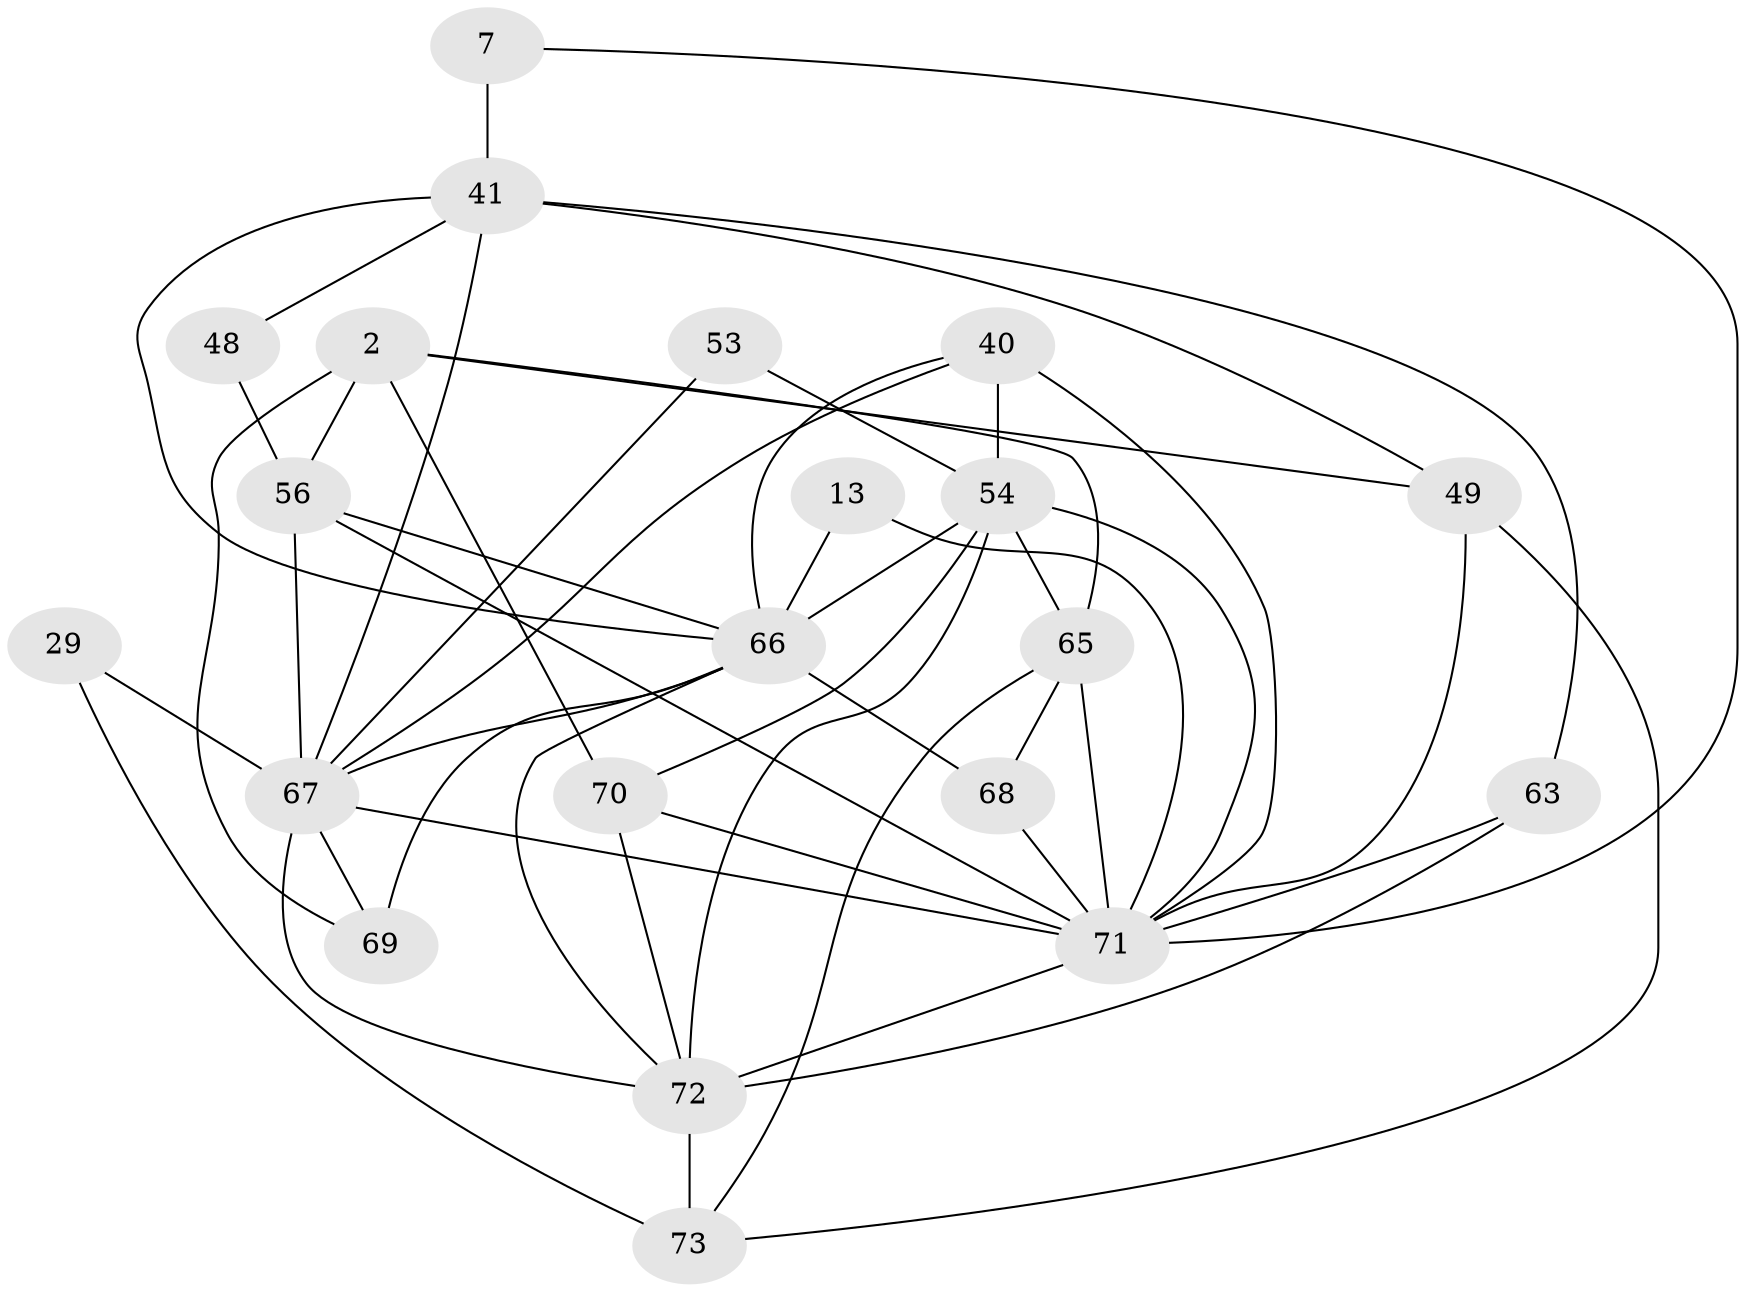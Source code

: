 // original degree distribution, {6: 0.0821917808219178, 5: 0.2054794520547945, 3: 0.2328767123287671, 2: 0.1780821917808219, 4: 0.2465753424657534, 7: 0.0273972602739726, 9: 0.0273972602739726}
// Generated by graph-tools (version 1.1) at 2025/53/03/04/25 21:53:45]
// undirected, 21 vertices, 50 edges
graph export_dot {
graph [start="1"]
  node [color=gray90,style=filled];
  2;
  7;
  13;
  29;
  40 [super="+34"];
  41 [super="+31"];
  48;
  49;
  53;
  54 [super="+10+8+11+43+32"];
  56 [super="+3+39"];
  63;
  65 [super="+64"];
  66 [super="+1+5+47+51"];
  67 [super="+59+44+36"];
  68 [super="+28+42"];
  69 [super="+35"];
  70 [super="+24+38"];
  71 [super="+6+37+62+60+58"];
  72 [super="+57+55+61+12+19"];
  73 [super="+52"];
  2 -- 49;
  2 -- 69 [weight=2];
  2 -- 70;
  2 -- 56;
  2 -- 65;
  7 -- 41 [weight=2];
  7 -- 71;
  13 -- 66;
  13 -- 71;
  29 -- 73 [weight=2];
  29 -- 67 [weight=2];
  40 -- 54 [weight=3];
  40 -- 67 [weight=2];
  40 -- 71 [weight=4];
  40 -- 66;
  41 -- 49 [weight=2];
  41 -- 63;
  41 -- 48;
  41 -- 66 [weight=2];
  41 -- 67 [weight=4];
  48 -- 56;
  49 -- 73;
  49 -- 71;
  53 -- 54;
  53 -- 67;
  54 -- 72 [weight=2];
  54 -- 70 [weight=2];
  54 -- 71 [weight=2];
  54 -- 66 [weight=5];
  54 -- 65;
  56 -- 66 [weight=4];
  56 -- 67 [weight=2];
  56 -- 71;
  63 -- 72;
  63 -- 71;
  65 -- 71 [weight=2];
  65 -- 73;
  65 -- 68;
  66 -- 69 [weight=2];
  66 -- 68 [weight=4];
  66 -- 67 [weight=3];
  66 -- 72 [weight=3];
  67 -- 71 [weight=2];
  67 -- 69;
  67 -- 72;
  68 -- 71 [weight=2];
  70 -- 71;
  70 -- 72 [weight=2];
  71 -- 72 [weight=4];
  72 -- 73 [weight=2];
}
